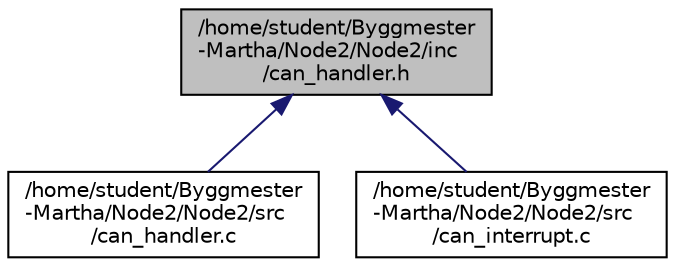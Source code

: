 digraph "/home/student/Byggmester-Martha/Node2/Node2/inc/can_handler.h"
{
  edge [fontname="Helvetica",fontsize="10",labelfontname="Helvetica",labelfontsize="10"];
  node [fontname="Helvetica",fontsize="10",shape=record];
  Node3 [label="/home/student/Byggmester\l-Martha/Node2/Node2/inc\l/can_handler.h",height=0.2,width=0.4,color="black", fillcolor="grey75", style="filled", fontcolor="black"];
  Node3 -> Node4 [dir="back",color="midnightblue",fontsize="10",style="solid"];
  Node4 [label="/home/student/Byggmester\l-Martha/Node2/Node2/src\l/can_handler.c",height=0.2,width=0.4,color="black", fillcolor="white", style="filled",URL="$can__handler_8c.html",tooltip="Implementation of can_handler library. "];
  Node3 -> Node5 [dir="back",color="midnightblue",fontsize="10",style="solid"];
  Node5 [label="/home/student/Byggmester\l-Martha/Node2/Node2/src\l/can_interrupt.c",height=0.2,width=0.4,color="black", fillcolor="white", style="filled",URL="$can__interrupt_8c_source.html"];
}
